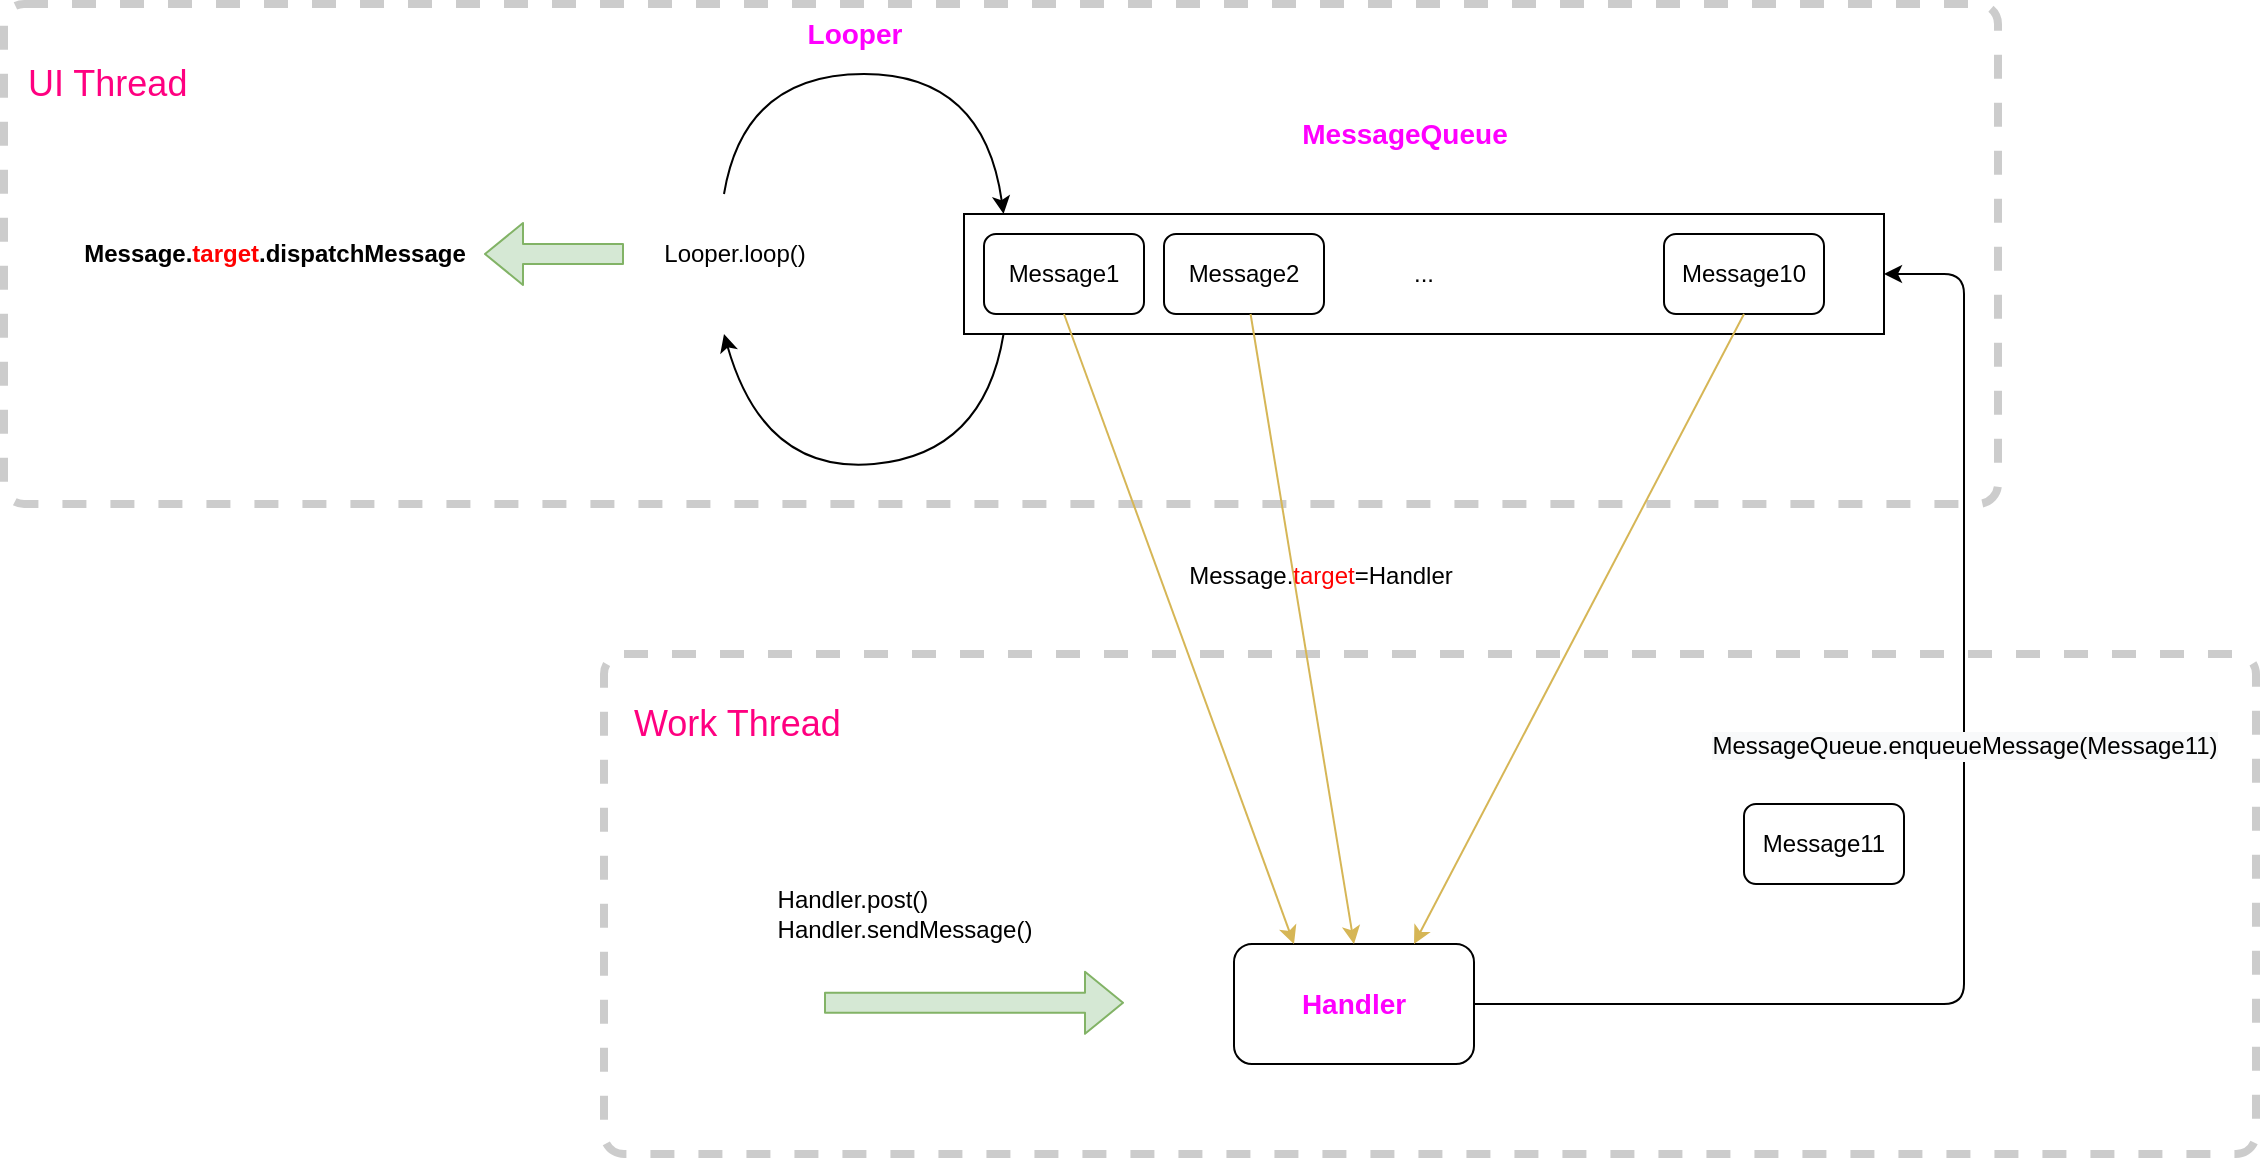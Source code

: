 <mxfile version="13.7.3" type="device"><diagram id="dJBie3QW7RnK4O8Gn7lx" name="第 1 页"><mxGraphModel dx="2663" dy="846" grid="0" gridSize="33" guides="1" tooltips="1" connect="1" arrows="1" fold="1" page="0" pageScale="1" pageWidth="827" pageHeight="1169" math="0" shadow="0"><root><mxCell id="0"/><mxCell id="1" parent="0"/><mxCell id="gq6HqnvohqiRwAPdAXqs-40" value="" style="rounded=1;whiteSpace=wrap;html=1;fillColor=none;gradientColor=#D4D4D4;arcSize=4;dashed=1;strokeWidth=4;opacity=20;" parent="1" vertex="1"><mxGeometry x="-1040" y="55" width="997" height="250" as="geometry"/></mxCell><mxCell id="gq6HqnvohqiRwAPdAXqs-5" value="&lt;font style=&quot;font-size: 14px&quot; color=&quot;#ff00ff&quot;&gt;MessageQueue&lt;/font&gt;" style="text;html=1;align=center;verticalAlign=middle;resizable=0;points=[];autosize=1;fontSize=14;fontStyle=1" parent="1" vertex="1"><mxGeometry x="-400" y="110" width="120" height="20" as="geometry"/></mxCell><mxCell id="gq6HqnvohqiRwAPdAXqs-17" value="&lt;font style=&quot;font-size: 14px&quot; color=&quot;#ff00ff&quot;&gt;Looper&lt;/font&gt;" style="text;html=1;align=center;verticalAlign=middle;resizable=0;points=[];autosize=1;fontSize=14;fontStyle=1" parent="1" vertex="1"><mxGeometry x="-645" y="60" width="60" height="20" as="geometry"/></mxCell><mxCell id="gq6HqnvohqiRwAPdAXqs-39" value="" style="rounded=1;whiteSpace=wrap;html=1;fillColor=none;gradientColor=#D4D4D4;arcSize=4;dashed=1;strokeWidth=4;opacity=20;" parent="1" vertex="1"><mxGeometry x="-740" y="380" width="826" height="250" as="geometry"/></mxCell><mxCell id="gq6HqnvohqiRwAPdAXqs-2" value="..." style="rounded=0;whiteSpace=wrap;html=1;" parent="1" vertex="1"><mxGeometry x="-560" y="160" width="460" height="60" as="geometry"/></mxCell><mxCell id="gq6HqnvohqiRwAPdAXqs-9" value="Message1" style="rounded=1;whiteSpace=wrap;html=1;" parent="1" vertex="1"><mxGeometry x="-550" y="170" width="80" height="40" as="geometry"/></mxCell><mxCell id="gq6HqnvohqiRwAPdAXqs-10" value="Message2" style="rounded=1;whiteSpace=wrap;html=1;" parent="1" vertex="1"><mxGeometry x="-460" y="170" width="80" height="40" as="geometry"/></mxCell><mxCell id="gq6HqnvohqiRwAPdAXqs-12" value="Message10" style="rounded=1;whiteSpace=wrap;html=1;" parent="1" vertex="1"><mxGeometry x="-210" y="170" width="80" height="40" as="geometry"/></mxCell><mxCell id="gq6HqnvohqiRwAPdAXqs-14" value="" style="curved=1;endArrow=classic;html=1;entryX=0.043;entryY=0;entryDx=0;entryDy=0;entryPerimeter=0;" parent="1" target="gq6HqnvohqiRwAPdAXqs-2" edge="1"><mxGeometry width="50" height="50" relative="1" as="geometry"><mxPoint x="-680" y="150" as="sourcePoint"/><mxPoint x="-670" y="100" as="targetPoint"/><Array as="points"><mxPoint x="-670" y="90"/><mxPoint x="-550" y="90"/></Array></mxGeometry></mxCell><mxCell id="gq6HqnvohqiRwAPdAXqs-15" value="" style="curved=1;endArrow=classic;html=1;exitX=0.043;exitY=1;exitDx=0;exitDy=0;exitPerimeter=0;" parent="1" source="gq6HqnvohqiRwAPdAXqs-2" edge="1"><mxGeometry width="50" height="50" relative="1" as="geometry"><mxPoint x="-550" y="310" as="sourcePoint"/><mxPoint x="-680" y="220" as="targetPoint"/><Array as="points"><mxPoint x="-550" y="280"/><mxPoint x="-660" y="290"/></Array></mxGeometry></mxCell><mxCell id="gq6HqnvohqiRwAPdAXqs-16" value="Looper.loop()" style="text;html=1;align=center;verticalAlign=middle;resizable=0;points=[];autosize=1;" parent="1" vertex="1"><mxGeometry x="-720" y="170" width="90" height="20" as="geometry"/></mxCell><mxCell id="gq6HqnvohqiRwAPdAXqs-18" value="&lt;font style=&quot;font-size: 14px&quot; color=&quot;#ff00ff&quot;&gt;Handler&lt;/font&gt;" style="rounded=1;whiteSpace=wrap;html=1;fontSize=14;fontStyle=1" parent="1" vertex="1"><mxGeometry x="-425" y="525" width="120" height="60" as="geometry"/></mxCell><mxCell id="gq6HqnvohqiRwAPdAXqs-20" value="" style="endArrow=classic;html=1;exitX=0.5;exitY=1;exitDx=0;exitDy=0;entryX=0.75;entryY=0;entryDx=0;entryDy=0;fillColor=#fff2cc;strokeColor=#d6b656;" parent="1" source="gq6HqnvohqiRwAPdAXqs-12" target="gq6HqnvohqiRwAPdAXqs-18" edge="1"><mxGeometry width="50" height="50" relative="1" as="geometry"><mxPoint x="-350" y="350" as="sourcePoint"/><mxPoint x="-300" y="300" as="targetPoint"/></mxGeometry></mxCell><mxCell id="gq6HqnvohqiRwAPdAXqs-21" value="" style="endArrow=classic;html=1;entryX=0.5;entryY=0;entryDx=0;entryDy=0;fillColor=#fff2cc;strokeColor=#d6b656;" parent="1" source="gq6HqnvohqiRwAPdAXqs-10" target="gq6HqnvohqiRwAPdAXqs-18" edge="1"><mxGeometry width="50" height="50" relative="1" as="geometry"><mxPoint x="-160" y="220" as="sourcePoint"/><mxPoint x="-330" y="410" as="targetPoint"/></mxGeometry></mxCell><mxCell id="gq6HqnvohqiRwAPdAXqs-22" value="" style="endArrow=classic;html=1;entryX=0.25;entryY=0;entryDx=0;entryDy=0;exitX=0.5;exitY=1;exitDx=0;exitDy=0;fillColor=#fff2cc;strokeColor=#d6b656;" parent="1" source="gq6HqnvohqiRwAPdAXqs-9" target="gq6HqnvohqiRwAPdAXqs-18" edge="1"><mxGeometry width="50" height="50" relative="1" as="geometry"><mxPoint x="-405.238" y="220" as="sourcePoint"/><mxPoint x="-360" y="410" as="targetPoint"/></mxGeometry></mxCell><mxCell id="gq6HqnvohqiRwAPdAXqs-23" value="Message.&lt;font color=&quot;#ff0000&quot;&gt;target&lt;/font&gt;=Handler" style="text;html=1;align=center;verticalAlign=middle;resizable=0;points=[];autosize=1;" parent="1" vertex="1"><mxGeometry x="-457" y="331" width="150" height="20" as="geometry"/></mxCell><mxCell id="gq6HqnvohqiRwAPdAXqs-24" value="" style="shape=flexArrow;endArrow=classic;html=1;fillColor=#d5e8d4;strokeColor=#82b366;" parent="1" edge="1"><mxGeometry width="50" height="50" relative="1" as="geometry"><mxPoint x="-730" y="180" as="sourcePoint"/><mxPoint x="-800" y="180" as="targetPoint"/></mxGeometry></mxCell><mxCell id="gq6HqnvohqiRwAPdAXqs-28" value="&lt;b&gt;&lt;font&gt;Message.&lt;font color=&quot;#ff0000&quot;&gt;target&lt;/font&gt;.dispatchMessage&lt;/font&gt;&lt;/b&gt;" style="text;html=1;align=center;verticalAlign=middle;resizable=0;points=[];autosize=1;" parent="1" vertex="1"><mxGeometry x="-1010" y="170" width="210" height="20" as="geometry"/></mxCell><mxCell id="gq6HqnvohqiRwAPdAXqs-30" value="" style="edgeStyle=elbowEdgeStyle;elbow=horizontal;endArrow=classic;html=1;exitX=1;exitY=0.5;exitDx=0;exitDy=0;entryX=1;entryY=0.5;entryDx=0;entryDy=0;" parent="1" source="gq6HqnvohqiRwAPdAXqs-18" target="gq6HqnvohqiRwAPdAXqs-2" edge="1"><mxGeometry width="50" height="50" relative="1" as="geometry"><mxPoint x="-180" y="410" as="sourcePoint"/><mxPoint x="-130" y="360" as="targetPoint"/><Array as="points"><mxPoint x="-60" y="310"/></Array></mxGeometry></mxCell><mxCell id="gq6HqnvohqiRwAPdAXqs-35" value="&lt;span style=&quot;color: rgb(0 , 0 , 0) ; font-family: &amp;#34;helvetica&amp;#34; ; font-size: 12px ; font-style: normal ; font-weight: 400 ; letter-spacing: normal ; text-align: center ; text-indent: 0px ; text-transform: none ; word-spacing: 0px ; background-color: rgb(248 , 249 , 250) ; display: inline ; float: none&quot;&gt;MessageQueue.enqueueMessage(Message11)&lt;/span&gt;" style="edgeLabel;html=1;align=center;verticalAlign=middle;resizable=0;points=[];" parent="gq6HqnvohqiRwAPdAXqs-30" vertex="1" connectable="0"><mxGeometry x="0.628" y="-1" relative="1" as="geometry"><mxPoint x="-1" y="154.41" as="offset"/></mxGeometry></mxCell><mxCell id="gq6HqnvohqiRwAPdAXqs-31" value="" style="shape=flexArrow;endArrow=classic;html=1;fillColor=#d5e8d4;strokeColor=#82b366;" parent="1" edge="1"><mxGeometry width="50" height="50" relative="1" as="geometry"><mxPoint x="-630" y="554.41" as="sourcePoint"/><mxPoint x="-480" y="554.41" as="targetPoint"/></mxGeometry></mxCell><mxCell id="gq6HqnvohqiRwAPdAXqs-32" value="&lt;div style=&quot;text-align: left&quot;&gt;&lt;span&gt;Handler.post()&lt;/span&gt;&lt;/div&gt;&lt;div style=&quot;text-align: left&quot;&gt;&lt;span&gt;Handler.sendMessage()&lt;/span&gt;&lt;/div&gt;" style="text;html=1;align=center;verticalAlign=middle;resizable=0;points=[];autosize=1;" parent="1" vertex="1"><mxGeometry x="-660" y="495" width="140" height="30" as="geometry"/></mxCell><mxCell id="gq6HqnvohqiRwAPdAXqs-33" value="Message11" style="rounded=1;whiteSpace=wrap;html=1;" parent="1" vertex="1"><mxGeometry x="-170" y="455" width="80" height="40" as="geometry"/></mxCell><mxCell id="gq6HqnvohqiRwAPdAXqs-41" value="&lt;h1 style=&quot;font-size: 18px&quot;&gt;&lt;font color=&quot;#ff0080&quot;&gt;&lt;span style=&quot;font-weight: 400&quot;&gt;UI Thread&lt;/span&gt;&lt;/font&gt;&lt;/h1&gt;" style="text;html=1;align=left;verticalAlign=middle;resizable=0;points=[];autosize=1;fontSize=18;" parent="1" vertex="1"><mxGeometry x="-1030" y="70" width="100" height="50" as="geometry"/></mxCell><mxCell id="gq6HqnvohqiRwAPdAXqs-42" value="&lt;h1 style=&quot;font-size: 18px&quot;&gt;&lt;font color=&quot;#ff0080&quot;&gt;&lt;span style=&quot;font-weight: 400&quot;&gt;Work Thread&lt;/span&gt;&lt;/font&gt;&lt;/h1&gt;" style="text;html=1;align=left;verticalAlign=middle;resizable=0;points=[];autosize=1;fontSize=18;" parent="1" vertex="1"><mxGeometry x="-727.5" y="390" width="120" height="50" as="geometry"/></mxCell></root></mxGraphModel></diagram></mxfile>